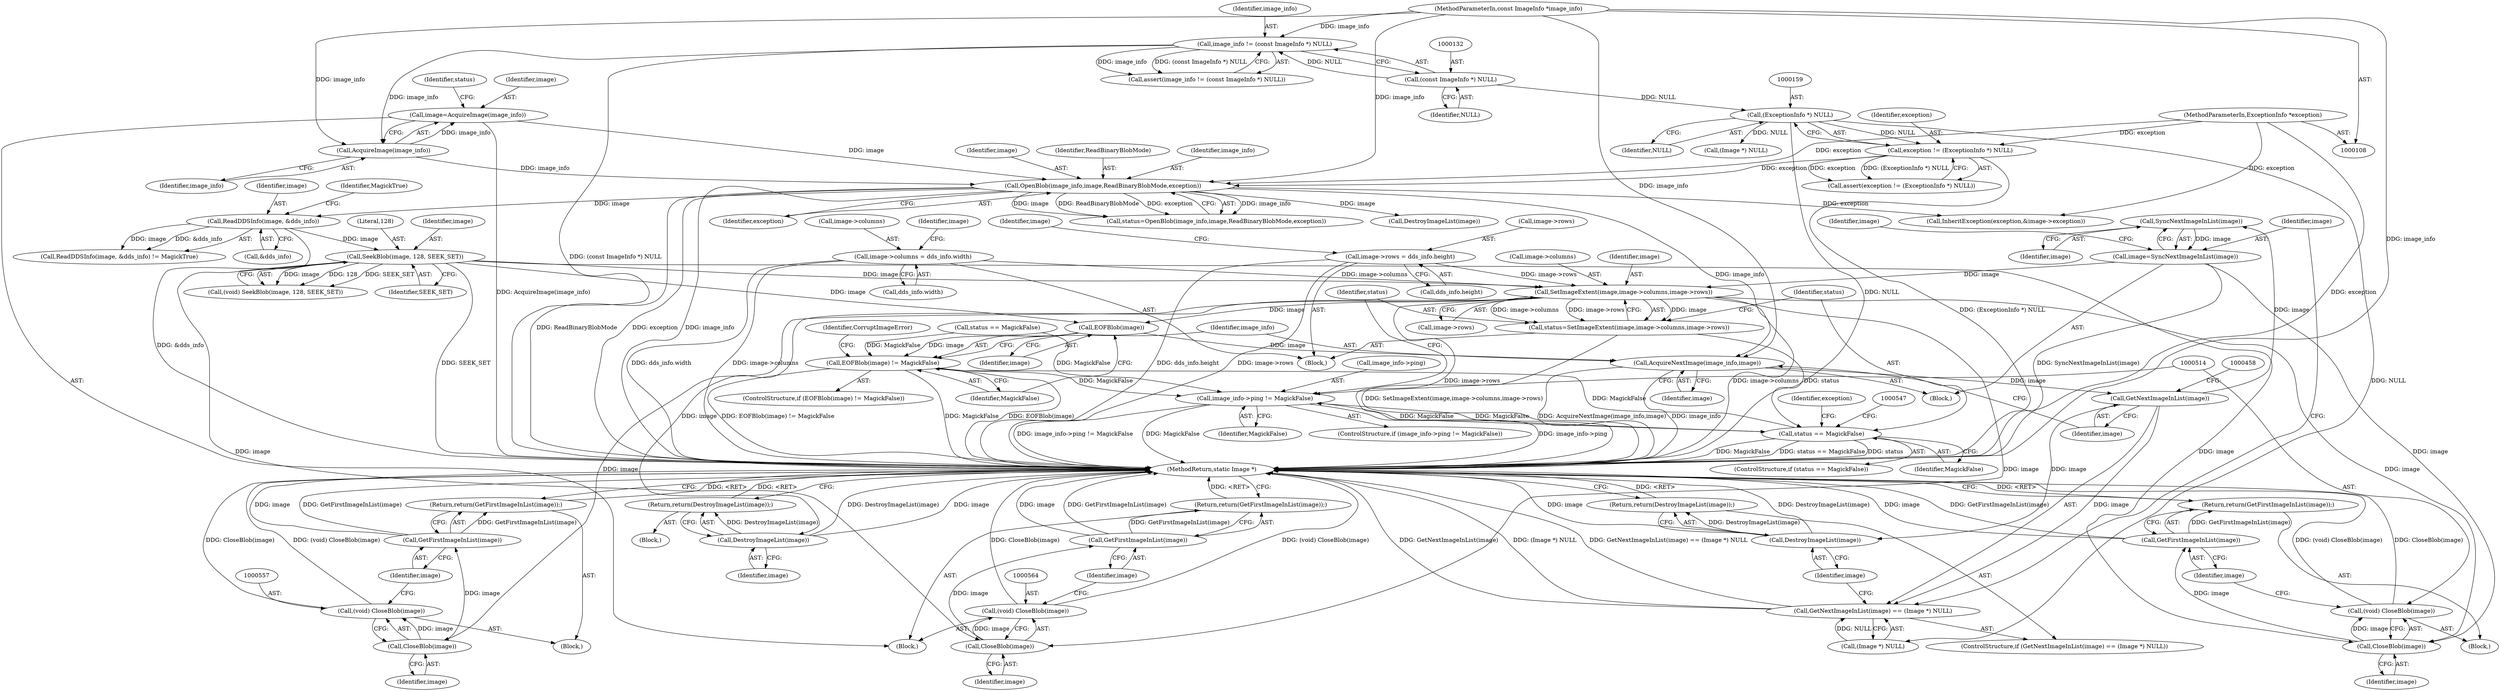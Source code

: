 digraph "1_ImageMagick_f5910e91b0778e03ded45b9022be8eb8f77942cd@pointer" {
"1000465" [label="(Call,SyncNextImageInList(image))"];
"1000455" [label="(Call,GetNextImageInList(image))"];
"1000450" [label="(Call,AcquireNextImage(image_info,image))"];
"1000173" [label="(Call,OpenBlob(image_info,image,ReadBinaryBlobMode,exception))"];
"1000169" [label="(Call,AcquireImage(image_info))"];
"1000129" [label="(Call,image_info != (const ImageInfo *) NULL)"];
"1000109" [label="(MethodParameterIn,const ImageInfo *image_info)"];
"1000131" [label="(Call,(const ImageInfo *) NULL)"];
"1000167" [label="(Call,image=AcquireImage(image_info))"];
"1000156" [label="(Call,exception != (ExceptionInfo *) NULL)"];
"1000110" [label="(MethodParameterIn,ExceptionInfo *exception)"];
"1000158" [label="(Call,(ExceptionInfo *) NULL)"];
"1000444" [label="(Call,EOFBlob(image))"];
"1000228" [label="(Call,SeekBlob(image, 128, SEEK_SET))"];
"1000193" [label="(Call,ReadDDSInfo(image, &dds_info))"];
"1000522" [label="(Call,SetImageExtent(image,image->columns,image->rows))"];
"1000463" [label="(Call,image=SyncNextImageInList(image))"];
"1000465" [label="(Call,SyncNextImageInList(image))"];
"1000477" [label="(Call,image->columns = dds_info.width)"];
"1000484" [label="(Call,image->rows = dds_info.height)"];
"1000515" [label="(Call,CloseBlob(image))"];
"1000513" [label="(Call,(void) CloseBlob(image))"];
"1000518" [label="(Call,GetFirstImageInList(image))"];
"1000517" [label="(Return,return(GetFirstImageInList(image));)"];
"1000443" [label="(Call,EOFBlob(image) != MagickFalse)"];
"1000507" [label="(Call,image_info->ping != MagickFalse)"];
"1000531" [label="(Call,status == MagickFalse)"];
"1000454" [label="(Call,GetNextImageInList(image) == (Image *) NULL)"];
"1000461" [label="(Call,DestroyImageList(image))"];
"1000460" [label="(Return,return(DestroyImageList(image));)"];
"1000520" [label="(Call,status=SetImageExtent(image,image->columns,image->rows))"];
"1000542" [label="(Call,DestroyImageList(image))"];
"1000541" [label="(Return,return(DestroyImageList(image));)"];
"1000558" [label="(Call,CloseBlob(image))"];
"1000556" [label="(Call,(void) CloseBlob(image))"];
"1000561" [label="(Call,GetFirstImageInList(image))"];
"1000560" [label="(Return,return(GetFirstImageInList(image));)"];
"1000565" [label="(Call,CloseBlob(image))"];
"1000563" [label="(Call,(void) CloseBlob(image))"];
"1000568" [label="(Call,GetFirstImageInList(image))"];
"1000567" [label="(Return,return(GetFirstImageInList(image));)"];
"1000519" [label="(Identifier,image)"];
"1000195" [label="(Call,&dds_info)"];
"1000563" [label="(Call,(void) CloseBlob(image))"];
"1000110" [label="(MethodParameterIn,ExceptionInfo *exception)"];
"1000443" [label="(Call,EOFBlob(image) != MagickFalse)"];
"1000172" [label="(Identifier,status)"];
"1000450" [label="(Call,AcquireNextImage(image_info,image))"];
"1000130" [label="(Identifier,image_info)"];
"1000543" [label="(Identifier,image)"];
"1000194" [label="(Identifier,image)"];
"1000175" [label="(Identifier,image)"];
"1000131" [label="(Call,(const ImageInfo *) NULL)"];
"1000176" [label="(Identifier,ReadBinaryBlobMode)"];
"1000469" [label="(Identifier,image)"];
"1000567" [label="(Return,return(GetFirstImageInList(image));)"];
"1000568" [label="(Call,GetFirstImageInList(image))"];
"1000524" [label="(Call,image->columns)"];
"1000558" [label="(Call,CloseBlob(image))"];
"1000457" [label="(Call,(Image *) NULL)"];
"1000436" [label="(Block,)"];
"1000188" [label="(Call,(Image *) NULL)"];
"1000485" [label="(Call,image->rows)"];
"1000226" [label="(Call,(void) SeekBlob(image, 128, SEEK_SET))"];
"1000534" [label="(Block,)"];
"1000530" [label="(ControlStructure,if (status == MagickFalse))"];
"1000463" [label="(Call,image=SyncNextImageInList(image))"];
"1000446" [label="(Identifier,MagickFalse)"];
"1000559" [label="(Identifier,image)"];
"1000561" [label="(Call,GetFirstImageInList(image))"];
"1000193" [label="(Call,ReadDDSInfo(image, &dds_info))"];
"1000520" [label="(Call,status=SetImageExtent(image,image->columns,image->rows))"];
"1000486" [label="(Identifier,image)"];
"1000527" [label="(Call,image->rows)"];
"1000508" [label="(Call,image_info->ping)"];
"1000522" [label="(Call,SetImageExtent(image,image->columns,image->rows))"];
"1000516" [label="(Identifier,image)"];
"1000442" [label="(ControlStructure,if (EOFBlob(image) != MagickFalse))"];
"1000177" [label="(Identifier,exception)"];
"1000536" [label="(Identifier,exception)"];
"1000168" [label="(Identifier,image)"];
"1000512" [label="(Block,)"];
"1000532" [label="(Identifier,status)"];
"1000455" [label="(Call,GetNextImageInList(image))"];
"1000156" [label="(Call,exception != (ExceptionInfo *) NULL)"];
"1000111" [label="(Block,)"];
"1000133" [label="(Identifier,NULL)"];
"1000531" [label="(Call,status == MagickFalse)"];
"1000533" [label="(Identifier,MagickFalse)"];
"1000456" [label="(Identifier,image)"];
"1000155" [label="(Call,assert(exception != (ExceptionInfo *) NULL))"];
"1000441" [label="(Block,)"];
"1000488" [label="(Call,dds_info.height)"];
"1000484" [label="(Call,image->rows = dds_info.height)"];
"1000192" [label="(Call,ReadDDSInfo(image, &dds_info) != MagickTrue)"];
"1000511" [label="(Identifier,MagickFalse)"];
"1000481" [label="(Call,dds_info.width)"];
"1000513" [label="(Call,(void) CloseBlob(image))"];
"1000555" [label="(Block,)"];
"1000451" [label="(Identifier,image_info)"];
"1000228" [label="(Call,SeekBlob(image, 128, SEEK_SET))"];
"1000478" [label="(Call,image->columns)"];
"1000230" [label="(Literal,128)"];
"1000569" [label="(Identifier,image)"];
"1000158" [label="(Call,(ExceptionInfo *) NULL)"];
"1000542" [label="(Call,DestroyImageList(image))"];
"1000171" [label="(Call,status=OpenBlob(image_info,image,ReadBinaryBlobMode,exception))"];
"1000129" [label="(Call,image_info != (const ImageInfo *) NULL)"];
"1000507" [label="(Call,image_info->ping != MagickFalse)"];
"1000465" [label="(Call,SyncNextImageInList(image))"];
"1000197" [label="(Identifier,MagickTrue)"];
"1000229" [label="(Identifier,image)"];
"1000523" [label="(Identifier,image)"];
"1000170" [label="(Identifier,image_info)"];
"1000521" [label="(Identifier,status)"];
"1000570" [label="(MethodReturn,static Image *)"];
"1000128" [label="(Call,assert(image_info != (const ImageInfo *) NULL))"];
"1000453" [label="(ControlStructure,if (GetNextImageInList(image) == (Image *) NULL))"];
"1000562" [label="(Identifier,image)"];
"1000444" [label="(Call,EOFBlob(image))"];
"1000160" [label="(Identifier,NULL)"];
"1000477" [label="(Call,image->columns = dds_info.width)"];
"1000185" [label="(Call,DestroyImageList(image))"];
"1000565" [label="(Call,CloseBlob(image))"];
"1000157" [label="(Identifier,exception)"];
"1000464" [label="(Identifier,image)"];
"1000556" [label="(Call,(void) CloseBlob(image))"];
"1000179" [label="(Call,status == MagickFalse)"];
"1000541" [label="(Return,return(DestroyImageList(image));)"];
"1000517" [label="(Return,return(GetFirstImageInList(image));)"];
"1000535" [label="(Call,InheritException(exception,&image->exception))"];
"1000231" [label="(Identifier,SEEK_SET)"];
"1000462" [label="(Identifier,image)"];
"1000506" [label="(ControlStructure,if (image_info->ping != MagickFalse))"];
"1000566" [label="(Identifier,image)"];
"1000169" [label="(Call,AcquireImage(image_info))"];
"1000515" [label="(Call,CloseBlob(image))"];
"1000452" [label="(Identifier,image)"];
"1000466" [label="(Identifier,image)"];
"1000454" [label="(Call,GetNextImageInList(image) == (Image *) NULL)"];
"1000174" [label="(Identifier,image_info)"];
"1000493" [label="(Identifier,image)"];
"1000448" [label="(Identifier,CorruptImageError)"];
"1000560" [label="(Return,return(GetFirstImageInList(image));)"];
"1000518" [label="(Call,GetFirstImageInList(image))"];
"1000109" [label="(MethodParameterIn,const ImageInfo *image_info)"];
"1000445" [label="(Identifier,image)"];
"1000460" [label="(Return,return(DestroyImageList(image));)"];
"1000461" [label="(Call,DestroyImageList(image))"];
"1000173" [label="(Call,OpenBlob(image_info,image,ReadBinaryBlobMode,exception))"];
"1000167" [label="(Call,image=AcquireImage(image_info))"];
"1000465" -> "1000463"  [label="AST: "];
"1000465" -> "1000466"  [label="CFG: "];
"1000466" -> "1000465"  [label="AST: "];
"1000463" -> "1000465"  [label="CFG: "];
"1000465" -> "1000463"  [label="DDG: image"];
"1000455" -> "1000465"  [label="DDG: image"];
"1000455" -> "1000454"  [label="AST: "];
"1000455" -> "1000456"  [label="CFG: "];
"1000456" -> "1000455"  [label="AST: "];
"1000458" -> "1000455"  [label="CFG: "];
"1000455" -> "1000454"  [label="DDG: image"];
"1000450" -> "1000455"  [label="DDG: image"];
"1000455" -> "1000461"  [label="DDG: image"];
"1000450" -> "1000441"  [label="AST: "];
"1000450" -> "1000452"  [label="CFG: "];
"1000451" -> "1000450"  [label="AST: "];
"1000452" -> "1000450"  [label="AST: "];
"1000456" -> "1000450"  [label="CFG: "];
"1000450" -> "1000570"  [label="DDG: AcquireNextImage(image_info,image)"];
"1000450" -> "1000570"  [label="DDG: image_info"];
"1000173" -> "1000450"  [label="DDG: image_info"];
"1000109" -> "1000450"  [label="DDG: image_info"];
"1000444" -> "1000450"  [label="DDG: image"];
"1000173" -> "1000171"  [label="AST: "];
"1000173" -> "1000177"  [label="CFG: "];
"1000174" -> "1000173"  [label="AST: "];
"1000175" -> "1000173"  [label="AST: "];
"1000176" -> "1000173"  [label="AST: "];
"1000177" -> "1000173"  [label="AST: "];
"1000171" -> "1000173"  [label="CFG: "];
"1000173" -> "1000570"  [label="DDG: ReadBinaryBlobMode"];
"1000173" -> "1000570"  [label="DDG: exception"];
"1000173" -> "1000570"  [label="DDG: image_info"];
"1000173" -> "1000171"  [label="DDG: image_info"];
"1000173" -> "1000171"  [label="DDG: image"];
"1000173" -> "1000171"  [label="DDG: ReadBinaryBlobMode"];
"1000173" -> "1000171"  [label="DDG: exception"];
"1000169" -> "1000173"  [label="DDG: image_info"];
"1000109" -> "1000173"  [label="DDG: image_info"];
"1000167" -> "1000173"  [label="DDG: image"];
"1000156" -> "1000173"  [label="DDG: exception"];
"1000110" -> "1000173"  [label="DDG: exception"];
"1000173" -> "1000185"  [label="DDG: image"];
"1000173" -> "1000193"  [label="DDG: image"];
"1000173" -> "1000535"  [label="DDG: exception"];
"1000169" -> "1000167"  [label="AST: "];
"1000169" -> "1000170"  [label="CFG: "];
"1000170" -> "1000169"  [label="AST: "];
"1000167" -> "1000169"  [label="CFG: "];
"1000169" -> "1000167"  [label="DDG: image_info"];
"1000129" -> "1000169"  [label="DDG: image_info"];
"1000109" -> "1000169"  [label="DDG: image_info"];
"1000129" -> "1000128"  [label="AST: "];
"1000129" -> "1000131"  [label="CFG: "];
"1000130" -> "1000129"  [label="AST: "];
"1000131" -> "1000129"  [label="AST: "];
"1000128" -> "1000129"  [label="CFG: "];
"1000129" -> "1000570"  [label="DDG: (const ImageInfo *) NULL"];
"1000129" -> "1000128"  [label="DDG: image_info"];
"1000129" -> "1000128"  [label="DDG: (const ImageInfo *) NULL"];
"1000109" -> "1000129"  [label="DDG: image_info"];
"1000131" -> "1000129"  [label="DDG: NULL"];
"1000109" -> "1000108"  [label="AST: "];
"1000109" -> "1000570"  [label="DDG: image_info"];
"1000131" -> "1000133"  [label="CFG: "];
"1000132" -> "1000131"  [label="AST: "];
"1000133" -> "1000131"  [label="AST: "];
"1000131" -> "1000158"  [label="DDG: NULL"];
"1000167" -> "1000111"  [label="AST: "];
"1000168" -> "1000167"  [label="AST: "];
"1000172" -> "1000167"  [label="CFG: "];
"1000167" -> "1000570"  [label="DDG: AcquireImage(image_info)"];
"1000156" -> "1000155"  [label="AST: "];
"1000156" -> "1000158"  [label="CFG: "];
"1000157" -> "1000156"  [label="AST: "];
"1000158" -> "1000156"  [label="AST: "];
"1000155" -> "1000156"  [label="CFG: "];
"1000156" -> "1000570"  [label="DDG: (ExceptionInfo *) NULL"];
"1000156" -> "1000155"  [label="DDG: exception"];
"1000156" -> "1000155"  [label="DDG: (ExceptionInfo *) NULL"];
"1000110" -> "1000156"  [label="DDG: exception"];
"1000158" -> "1000156"  [label="DDG: NULL"];
"1000110" -> "1000108"  [label="AST: "];
"1000110" -> "1000570"  [label="DDG: exception"];
"1000110" -> "1000535"  [label="DDG: exception"];
"1000158" -> "1000160"  [label="CFG: "];
"1000159" -> "1000158"  [label="AST: "];
"1000160" -> "1000158"  [label="AST: "];
"1000158" -> "1000570"  [label="DDG: NULL"];
"1000158" -> "1000188"  [label="DDG: NULL"];
"1000158" -> "1000457"  [label="DDG: NULL"];
"1000444" -> "1000443"  [label="AST: "];
"1000444" -> "1000445"  [label="CFG: "];
"1000445" -> "1000444"  [label="AST: "];
"1000446" -> "1000444"  [label="CFG: "];
"1000444" -> "1000443"  [label="DDG: image"];
"1000228" -> "1000444"  [label="DDG: image"];
"1000522" -> "1000444"  [label="DDG: image"];
"1000228" -> "1000226"  [label="AST: "];
"1000228" -> "1000231"  [label="CFG: "];
"1000229" -> "1000228"  [label="AST: "];
"1000230" -> "1000228"  [label="AST: "];
"1000231" -> "1000228"  [label="AST: "];
"1000226" -> "1000228"  [label="CFG: "];
"1000228" -> "1000570"  [label="DDG: SEEK_SET"];
"1000228" -> "1000226"  [label="DDG: image"];
"1000228" -> "1000226"  [label="DDG: 128"];
"1000228" -> "1000226"  [label="DDG: SEEK_SET"];
"1000193" -> "1000228"  [label="DDG: image"];
"1000228" -> "1000515"  [label="DDG: image"];
"1000228" -> "1000522"  [label="DDG: image"];
"1000228" -> "1000565"  [label="DDG: image"];
"1000193" -> "1000192"  [label="AST: "];
"1000193" -> "1000195"  [label="CFG: "];
"1000194" -> "1000193"  [label="AST: "];
"1000195" -> "1000193"  [label="AST: "];
"1000197" -> "1000193"  [label="CFG: "];
"1000193" -> "1000570"  [label="DDG: &dds_info"];
"1000193" -> "1000192"  [label="DDG: image"];
"1000193" -> "1000192"  [label="DDG: &dds_info"];
"1000522" -> "1000520"  [label="AST: "];
"1000522" -> "1000527"  [label="CFG: "];
"1000523" -> "1000522"  [label="AST: "];
"1000524" -> "1000522"  [label="AST: "];
"1000527" -> "1000522"  [label="AST: "];
"1000520" -> "1000522"  [label="CFG: "];
"1000522" -> "1000570"  [label="DDG: image->columns"];
"1000522" -> "1000570"  [label="DDG: image->rows"];
"1000522" -> "1000515"  [label="DDG: image"];
"1000522" -> "1000520"  [label="DDG: image"];
"1000522" -> "1000520"  [label="DDG: image->columns"];
"1000522" -> "1000520"  [label="DDG: image->rows"];
"1000463" -> "1000522"  [label="DDG: image"];
"1000477" -> "1000522"  [label="DDG: image->columns"];
"1000484" -> "1000522"  [label="DDG: image->rows"];
"1000522" -> "1000542"  [label="DDG: image"];
"1000522" -> "1000558"  [label="DDG: image"];
"1000522" -> "1000565"  [label="DDG: image"];
"1000463" -> "1000441"  [label="AST: "];
"1000464" -> "1000463"  [label="AST: "];
"1000469" -> "1000463"  [label="CFG: "];
"1000463" -> "1000570"  [label="DDG: SyncNextImageInList(image)"];
"1000463" -> "1000515"  [label="DDG: image"];
"1000477" -> "1000436"  [label="AST: "];
"1000477" -> "1000481"  [label="CFG: "];
"1000478" -> "1000477"  [label="AST: "];
"1000481" -> "1000477"  [label="AST: "];
"1000486" -> "1000477"  [label="CFG: "];
"1000477" -> "1000570"  [label="DDG: dds_info.width"];
"1000477" -> "1000570"  [label="DDG: image->columns"];
"1000484" -> "1000436"  [label="AST: "];
"1000484" -> "1000488"  [label="CFG: "];
"1000485" -> "1000484"  [label="AST: "];
"1000488" -> "1000484"  [label="AST: "];
"1000493" -> "1000484"  [label="CFG: "];
"1000484" -> "1000570"  [label="DDG: dds_info.height"];
"1000484" -> "1000570"  [label="DDG: image->rows"];
"1000515" -> "1000513"  [label="AST: "];
"1000515" -> "1000516"  [label="CFG: "];
"1000516" -> "1000515"  [label="AST: "];
"1000513" -> "1000515"  [label="CFG: "];
"1000515" -> "1000513"  [label="DDG: image"];
"1000515" -> "1000518"  [label="DDG: image"];
"1000513" -> "1000512"  [label="AST: "];
"1000514" -> "1000513"  [label="AST: "];
"1000519" -> "1000513"  [label="CFG: "];
"1000513" -> "1000570"  [label="DDG: (void) CloseBlob(image)"];
"1000513" -> "1000570"  [label="DDG: CloseBlob(image)"];
"1000518" -> "1000517"  [label="AST: "];
"1000518" -> "1000519"  [label="CFG: "];
"1000519" -> "1000518"  [label="AST: "];
"1000517" -> "1000518"  [label="CFG: "];
"1000518" -> "1000570"  [label="DDG: image"];
"1000518" -> "1000570"  [label="DDG: GetFirstImageInList(image)"];
"1000518" -> "1000517"  [label="DDG: GetFirstImageInList(image)"];
"1000517" -> "1000512"  [label="AST: "];
"1000570" -> "1000517"  [label="CFG: "];
"1000517" -> "1000570"  [label="DDG: <RET>"];
"1000443" -> "1000442"  [label="AST: "];
"1000443" -> "1000446"  [label="CFG: "];
"1000446" -> "1000443"  [label="AST: "];
"1000448" -> "1000443"  [label="CFG: "];
"1000451" -> "1000443"  [label="CFG: "];
"1000443" -> "1000570"  [label="DDG: EOFBlob(image) != MagickFalse"];
"1000443" -> "1000570"  [label="DDG: MagickFalse"];
"1000443" -> "1000570"  [label="DDG: EOFBlob(image)"];
"1000531" -> "1000443"  [label="DDG: MagickFalse"];
"1000179" -> "1000443"  [label="DDG: MagickFalse"];
"1000443" -> "1000507"  [label="DDG: MagickFalse"];
"1000507" -> "1000506"  [label="AST: "];
"1000507" -> "1000511"  [label="CFG: "];
"1000508" -> "1000507"  [label="AST: "];
"1000511" -> "1000507"  [label="AST: "];
"1000514" -> "1000507"  [label="CFG: "];
"1000521" -> "1000507"  [label="CFG: "];
"1000507" -> "1000570"  [label="DDG: image_info->ping != MagickFalse"];
"1000507" -> "1000570"  [label="DDG: MagickFalse"];
"1000507" -> "1000570"  [label="DDG: image_info->ping"];
"1000531" -> "1000507"  [label="DDG: MagickFalse"];
"1000179" -> "1000507"  [label="DDG: MagickFalse"];
"1000507" -> "1000531"  [label="DDG: MagickFalse"];
"1000531" -> "1000530"  [label="AST: "];
"1000531" -> "1000533"  [label="CFG: "];
"1000532" -> "1000531"  [label="AST: "];
"1000533" -> "1000531"  [label="AST: "];
"1000536" -> "1000531"  [label="CFG: "];
"1000547" -> "1000531"  [label="CFG: "];
"1000531" -> "1000570"  [label="DDG: MagickFalse"];
"1000531" -> "1000570"  [label="DDG: status == MagickFalse"];
"1000531" -> "1000570"  [label="DDG: status"];
"1000520" -> "1000531"  [label="DDG: status"];
"1000454" -> "1000453"  [label="AST: "];
"1000454" -> "1000457"  [label="CFG: "];
"1000457" -> "1000454"  [label="AST: "];
"1000462" -> "1000454"  [label="CFG: "];
"1000464" -> "1000454"  [label="CFG: "];
"1000454" -> "1000570"  [label="DDG: GetNextImageInList(image)"];
"1000454" -> "1000570"  [label="DDG: (Image *) NULL"];
"1000454" -> "1000570"  [label="DDG: GetNextImageInList(image) == (Image *) NULL"];
"1000457" -> "1000454"  [label="DDG: NULL"];
"1000461" -> "1000460"  [label="AST: "];
"1000461" -> "1000462"  [label="CFG: "];
"1000462" -> "1000461"  [label="AST: "];
"1000460" -> "1000461"  [label="CFG: "];
"1000461" -> "1000570"  [label="DDG: DestroyImageList(image)"];
"1000461" -> "1000570"  [label="DDG: image"];
"1000461" -> "1000460"  [label="DDG: DestroyImageList(image)"];
"1000460" -> "1000453"  [label="AST: "];
"1000570" -> "1000460"  [label="CFG: "];
"1000460" -> "1000570"  [label="DDG: <RET>"];
"1000520" -> "1000436"  [label="AST: "];
"1000521" -> "1000520"  [label="AST: "];
"1000532" -> "1000520"  [label="CFG: "];
"1000520" -> "1000570"  [label="DDG: SetImageExtent(image,image->columns,image->rows)"];
"1000542" -> "1000541"  [label="AST: "];
"1000542" -> "1000543"  [label="CFG: "];
"1000543" -> "1000542"  [label="AST: "];
"1000541" -> "1000542"  [label="CFG: "];
"1000542" -> "1000570"  [label="DDG: DestroyImageList(image)"];
"1000542" -> "1000570"  [label="DDG: image"];
"1000542" -> "1000541"  [label="DDG: DestroyImageList(image)"];
"1000541" -> "1000534"  [label="AST: "];
"1000570" -> "1000541"  [label="CFG: "];
"1000541" -> "1000570"  [label="DDG: <RET>"];
"1000558" -> "1000556"  [label="AST: "];
"1000558" -> "1000559"  [label="CFG: "];
"1000559" -> "1000558"  [label="AST: "];
"1000556" -> "1000558"  [label="CFG: "];
"1000558" -> "1000556"  [label="DDG: image"];
"1000558" -> "1000561"  [label="DDG: image"];
"1000556" -> "1000555"  [label="AST: "];
"1000557" -> "1000556"  [label="AST: "];
"1000562" -> "1000556"  [label="CFG: "];
"1000556" -> "1000570"  [label="DDG: (void) CloseBlob(image)"];
"1000556" -> "1000570"  [label="DDG: CloseBlob(image)"];
"1000561" -> "1000560"  [label="AST: "];
"1000561" -> "1000562"  [label="CFG: "];
"1000562" -> "1000561"  [label="AST: "];
"1000560" -> "1000561"  [label="CFG: "];
"1000561" -> "1000570"  [label="DDG: image"];
"1000561" -> "1000570"  [label="DDG: GetFirstImageInList(image)"];
"1000561" -> "1000560"  [label="DDG: GetFirstImageInList(image)"];
"1000560" -> "1000555"  [label="AST: "];
"1000570" -> "1000560"  [label="CFG: "];
"1000560" -> "1000570"  [label="DDG: <RET>"];
"1000565" -> "1000563"  [label="AST: "];
"1000565" -> "1000566"  [label="CFG: "];
"1000566" -> "1000565"  [label="AST: "];
"1000563" -> "1000565"  [label="CFG: "];
"1000565" -> "1000563"  [label="DDG: image"];
"1000565" -> "1000568"  [label="DDG: image"];
"1000563" -> "1000111"  [label="AST: "];
"1000564" -> "1000563"  [label="AST: "];
"1000569" -> "1000563"  [label="CFG: "];
"1000563" -> "1000570"  [label="DDG: (void) CloseBlob(image)"];
"1000563" -> "1000570"  [label="DDG: CloseBlob(image)"];
"1000568" -> "1000567"  [label="AST: "];
"1000568" -> "1000569"  [label="CFG: "];
"1000569" -> "1000568"  [label="AST: "];
"1000567" -> "1000568"  [label="CFG: "];
"1000568" -> "1000570"  [label="DDG: image"];
"1000568" -> "1000570"  [label="DDG: GetFirstImageInList(image)"];
"1000568" -> "1000567"  [label="DDG: GetFirstImageInList(image)"];
"1000567" -> "1000111"  [label="AST: "];
"1000570" -> "1000567"  [label="CFG: "];
"1000567" -> "1000570"  [label="DDG: <RET>"];
}
